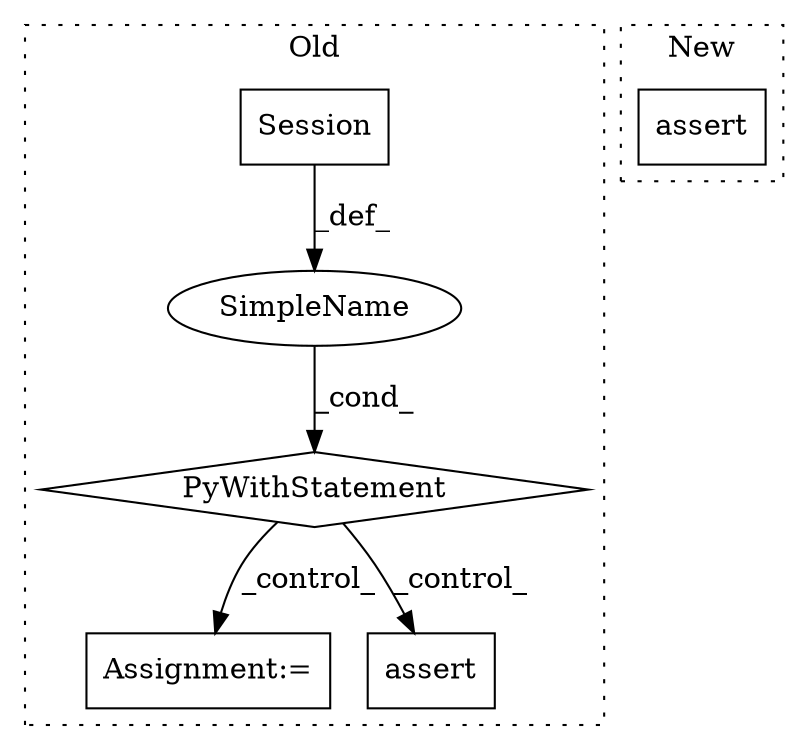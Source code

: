 digraph G {
subgraph cluster0 {
1 [label="Session" a="32" s="1028" l="9" shape="box"];
3 [label="PyWithStatement" a="104" s="1007,1037" l="10,2" shape="diamond"];
4 [label="Assignment:=" a="7" s="1051" l="4" shape="box"];
5 [label="SimpleName" a="42" s="" l="" shape="ellipse"];
6 [label="assert" a="32" s="1187,1246" l="11,1" shape="box"];
label = "Old";
style="dotted";
}
subgraph cluster1 {
2 [label="assert" a="32" s="1285,1329" l="12,1" shape="box"];
label = "New";
style="dotted";
}
1 -> 5 [label="_def_"];
3 -> 4 [label="_control_"];
3 -> 6 [label="_control_"];
5 -> 3 [label="_cond_"];
}